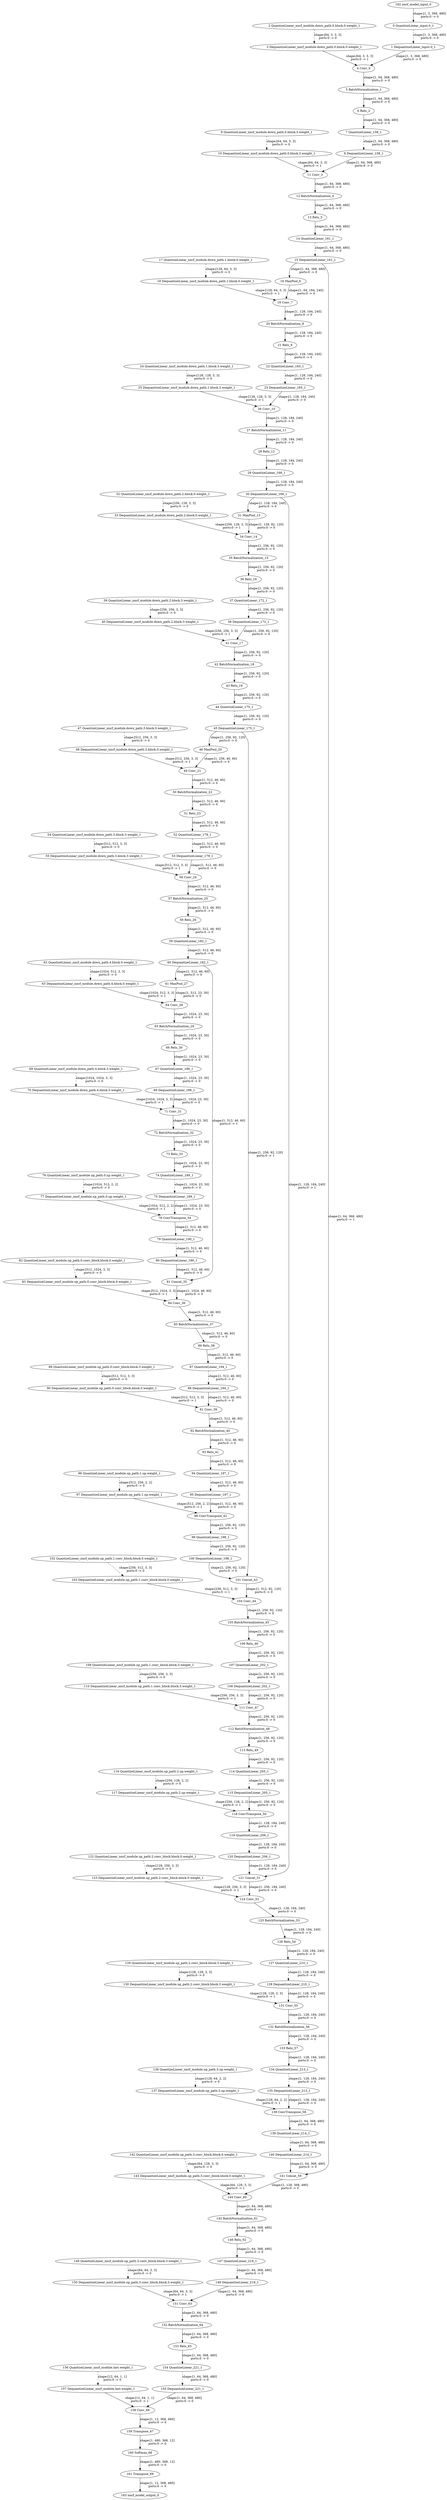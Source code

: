 strict digraph  {
"0 QuantizeLinear_input.0_1" [id=0, type=QuantizeLinear];
"1 DequantizeLinear_input.0_1" [id=1, type=DequantizeLinear];
"2 QuantizeLinear_nncf_module.down_path.0.block.0.weight_1" [id=2, type=QuantizeLinear];
"3 DequantizeLinear_nncf_module.down_path.0.block.0.weight_1" [id=3, type=DequantizeLinear];
"4 Conv_0" [id=4, type=Conv];
"5 BatchNormalization_1" [id=5, type=BatchNormalization];
"6 Relu_2" [id=6, type=Relu];
"7 QuantizeLinear_158_1" [id=7, type=QuantizeLinear];
"8 DequantizeLinear_158_1" [id=8, type=DequantizeLinear];
"9 QuantizeLinear_nncf_module.down_path.0.block.3.weight_1" [id=9, type=QuantizeLinear];
"10 DequantizeLinear_nncf_module.down_path.0.block.3.weight_1" [id=10, type=DequantizeLinear];
"11 Conv_3" [id=11, type=Conv];
"12 BatchNormalization_4" [id=12, type=BatchNormalization];
"13 Relu_5" [id=13, type=Relu];
"14 QuantizeLinear_161_1" [id=14, type=QuantizeLinear];
"15 DequantizeLinear_161_1" [id=15, type=DequantizeLinear];
"16 MaxPool_6" [id=16, type=MaxPool];
"17 QuantizeLinear_nncf_module.down_path.1.block.0.weight_1" [id=17, type=QuantizeLinear];
"18 DequantizeLinear_nncf_module.down_path.1.block.0.weight_1" [id=18, type=DequantizeLinear];
"19 Conv_7" [id=19, type=Conv];
"20 BatchNormalization_8" [id=20, type=BatchNormalization];
"21 Relu_9" [id=21, type=Relu];
"22 QuantizeLinear_165_1" [id=22, type=QuantizeLinear];
"23 DequantizeLinear_165_1" [id=23, type=DequantizeLinear];
"24 QuantizeLinear_nncf_module.down_path.1.block.3.weight_1" [id=24, type=QuantizeLinear];
"25 DequantizeLinear_nncf_module.down_path.1.block.3.weight_1" [id=25, type=DequantizeLinear];
"26 Conv_10" [id=26, type=Conv];
"27 BatchNormalization_11" [id=27, type=BatchNormalization];
"28 Relu_12" [id=28, type=Relu];
"29 QuantizeLinear_168_1" [id=29, type=QuantizeLinear];
"30 DequantizeLinear_168_1" [id=30, type=DequantizeLinear];
"31 MaxPool_13" [id=31, type=MaxPool];
"32 QuantizeLinear_nncf_module.down_path.2.block.0.weight_1" [id=32, type=QuantizeLinear];
"33 DequantizeLinear_nncf_module.down_path.2.block.0.weight_1" [id=33, type=DequantizeLinear];
"34 Conv_14" [id=34, type=Conv];
"35 BatchNormalization_15" [id=35, type=BatchNormalization];
"36 Relu_16" [id=36, type=Relu];
"37 QuantizeLinear_172_1" [id=37, type=QuantizeLinear];
"38 DequantizeLinear_172_1" [id=38, type=DequantizeLinear];
"39 QuantizeLinear_nncf_module.down_path.2.block.3.weight_1" [id=39, type=QuantizeLinear];
"40 DequantizeLinear_nncf_module.down_path.2.block.3.weight_1" [id=40, type=DequantizeLinear];
"41 Conv_17" [id=41, type=Conv];
"42 BatchNormalization_18" [id=42, type=BatchNormalization];
"43 Relu_19" [id=43, type=Relu];
"44 QuantizeLinear_175_1" [id=44, type=QuantizeLinear];
"45 DequantizeLinear_175_1" [id=45, type=DequantizeLinear];
"46 MaxPool_20" [id=46, type=MaxPool];
"47 QuantizeLinear_nncf_module.down_path.3.block.0.weight_1" [id=47, type=QuantizeLinear];
"48 DequantizeLinear_nncf_module.down_path.3.block.0.weight_1" [id=48, type=DequantizeLinear];
"49 Conv_21" [id=49, type=Conv];
"50 BatchNormalization_22" [id=50, type=BatchNormalization];
"51 Relu_23" [id=51, type=Relu];
"52 QuantizeLinear_179_1" [id=52, type=QuantizeLinear];
"53 DequantizeLinear_179_1" [id=53, type=DequantizeLinear];
"54 QuantizeLinear_nncf_module.down_path.3.block.3.weight_1" [id=54, type=QuantizeLinear];
"55 DequantizeLinear_nncf_module.down_path.3.block.3.weight_1" [id=55, type=DequantizeLinear];
"56 Conv_24" [id=56, type=Conv];
"57 BatchNormalization_25" [id=57, type=BatchNormalization];
"58 Relu_26" [id=58, type=Relu];
"59 QuantizeLinear_182_1" [id=59, type=QuantizeLinear];
"60 DequantizeLinear_182_1" [id=60, type=DequantizeLinear];
"61 MaxPool_27" [id=61, type=MaxPool];
"62 QuantizeLinear_nncf_module.down_path.4.block.0.weight_1" [id=62, type=QuantizeLinear];
"63 DequantizeLinear_nncf_module.down_path.4.block.0.weight_1" [id=63, type=DequantizeLinear];
"64 Conv_28" [id=64, type=Conv];
"65 BatchNormalization_29" [id=65, type=BatchNormalization];
"66 Relu_30" [id=66, type=Relu];
"67 QuantizeLinear_186_1" [id=67, type=QuantizeLinear];
"68 DequantizeLinear_186_1" [id=68, type=DequantizeLinear];
"69 QuantizeLinear_nncf_module.down_path.4.block.3.weight_1" [id=69, type=QuantizeLinear];
"70 DequantizeLinear_nncf_module.down_path.4.block.3.weight_1" [id=70, type=DequantizeLinear];
"71 Conv_31" [id=71, type=Conv];
"72 BatchNormalization_32" [id=72, type=BatchNormalization];
"73 Relu_33" [id=73, type=Relu];
"74 QuantizeLinear_189_1" [id=74, type=QuantizeLinear];
"75 DequantizeLinear_189_1" [id=75, type=DequantizeLinear];
"76 QuantizeLinear_nncf_module.up_path.0.up.weight_1" [id=76, type=QuantizeLinear];
"77 DequantizeLinear_nncf_module.up_path.0.up.weight_1" [id=77, type=DequantizeLinear];
"78 ConvTranspose_34" [id=78, type=ConvTranspose];
"79 QuantizeLinear_190_1" [id=79, type=QuantizeLinear];
"80 DequantizeLinear_190_1" [id=80, type=DequantizeLinear];
"81 Concat_35" [id=81, type=Concat];
"82 QuantizeLinear_nncf_module.up_path.0.conv_block.block.0.weight_1" [id=82, type=QuantizeLinear];
"83 DequantizeLinear_nncf_module.up_path.0.conv_block.block.0.weight_1" [id=83, type=DequantizeLinear];
"84 Conv_36" [id=84, type=Conv];
"85 BatchNormalization_37" [id=85, type=BatchNormalization];
"86 Relu_38" [id=86, type=Relu];
"87 QuantizeLinear_194_1" [id=87, type=QuantizeLinear];
"88 DequantizeLinear_194_1" [id=88, type=DequantizeLinear];
"89 QuantizeLinear_nncf_module.up_path.0.conv_block.block.3.weight_1" [id=89, type=QuantizeLinear];
"90 DequantizeLinear_nncf_module.up_path.0.conv_block.block.3.weight_1" [id=90, type=DequantizeLinear];
"91 Conv_39" [id=91, type=Conv];
"92 BatchNormalization_40" [id=92, type=BatchNormalization];
"93 Relu_41" [id=93, type=Relu];
"94 QuantizeLinear_197_1" [id=94, type=QuantizeLinear];
"95 DequantizeLinear_197_1" [id=95, type=DequantizeLinear];
"96 QuantizeLinear_nncf_module.up_path.1.up.weight_1" [id=96, type=QuantizeLinear];
"97 DequantizeLinear_nncf_module.up_path.1.up.weight_1" [id=97, type=DequantizeLinear];
"98 ConvTranspose_42" [id=98, type=ConvTranspose];
"99 QuantizeLinear_198_1" [id=99, type=QuantizeLinear];
"100 DequantizeLinear_198_1" [id=100, type=DequantizeLinear];
"101 Concat_43" [id=101, type=Concat];
"102 QuantizeLinear_nncf_module.up_path.1.conv_block.block.0.weight_1" [id=102, type=QuantizeLinear];
"103 DequantizeLinear_nncf_module.up_path.1.conv_block.block.0.weight_1" [id=103, type=DequantizeLinear];
"104 Conv_44" [id=104, type=Conv];
"105 BatchNormalization_45" [id=105, type=BatchNormalization];
"106 Relu_46" [id=106, type=Relu];
"107 QuantizeLinear_202_1" [id=107, type=QuantizeLinear];
"108 DequantizeLinear_202_1" [id=108, type=DequantizeLinear];
"109 QuantizeLinear_nncf_module.up_path.1.conv_block.block.3.weight_1" [id=109, type=QuantizeLinear];
"110 DequantizeLinear_nncf_module.up_path.1.conv_block.block.3.weight_1" [id=110, type=DequantizeLinear];
"111 Conv_47" [id=111, type=Conv];
"112 BatchNormalization_48" [id=112, type=BatchNormalization];
"113 Relu_49" [id=113, type=Relu];
"114 QuantizeLinear_205_1" [id=114, type=QuantizeLinear];
"115 DequantizeLinear_205_1" [id=115, type=DequantizeLinear];
"116 QuantizeLinear_nncf_module.up_path.2.up.weight_1" [id=116, type=QuantizeLinear];
"117 DequantizeLinear_nncf_module.up_path.2.up.weight_1" [id=117, type=DequantizeLinear];
"118 ConvTranspose_50" [id=118, type=ConvTranspose];
"119 QuantizeLinear_206_1" [id=119, type=QuantizeLinear];
"120 DequantizeLinear_206_1" [id=120, type=DequantizeLinear];
"121 Concat_51" [id=121, type=Concat];
"122 QuantizeLinear_nncf_module.up_path.2.conv_block.block.0.weight_1" [id=122, type=QuantizeLinear];
"123 DequantizeLinear_nncf_module.up_path.2.conv_block.block.0.weight_1" [id=123, type=DequantizeLinear];
"124 Conv_52" [id=124, type=Conv];
"125 BatchNormalization_53" [id=125, type=BatchNormalization];
"126 Relu_54" [id=126, type=Relu];
"127 QuantizeLinear_210_1" [id=127, type=QuantizeLinear];
"128 DequantizeLinear_210_1" [id=128, type=DequantizeLinear];
"129 QuantizeLinear_nncf_module.up_path.2.conv_block.block.3.weight_1" [id=129, type=QuantizeLinear];
"130 DequantizeLinear_nncf_module.up_path.2.conv_block.block.3.weight_1" [id=130, type=DequantizeLinear];
"131 Conv_55" [id=131, type=Conv];
"132 BatchNormalization_56" [id=132, type=BatchNormalization];
"133 Relu_57" [id=133, type=Relu];
"134 QuantizeLinear_213_1" [id=134, type=QuantizeLinear];
"135 DequantizeLinear_213_1" [id=135, type=DequantizeLinear];
"136 QuantizeLinear_nncf_module.up_path.3.up.weight_1" [id=136, type=QuantizeLinear];
"137 DequantizeLinear_nncf_module.up_path.3.up.weight_1" [id=137, type=DequantizeLinear];
"138 ConvTranspose_58" [id=138, type=ConvTranspose];
"139 QuantizeLinear_214_1" [id=139, type=QuantizeLinear];
"140 DequantizeLinear_214_1" [id=140, type=DequantizeLinear];
"141 Concat_59" [id=141, type=Concat];
"142 QuantizeLinear_nncf_module.up_path.3.conv_block.block.0.weight_1" [id=142, type=QuantizeLinear];
"143 DequantizeLinear_nncf_module.up_path.3.conv_block.block.0.weight_1" [id=143, type=DequantizeLinear];
"144 Conv_60" [id=144, type=Conv];
"145 BatchNormalization_61" [id=145, type=BatchNormalization];
"146 Relu_62" [id=146, type=Relu];
"147 QuantizeLinear_218_1" [id=147, type=QuantizeLinear];
"148 DequantizeLinear_218_1" [id=148, type=DequantizeLinear];
"149 QuantizeLinear_nncf_module.up_path.3.conv_block.block.3.weight_1" [id=149, type=QuantizeLinear];
"150 DequantizeLinear_nncf_module.up_path.3.conv_block.block.3.weight_1" [id=150, type=DequantizeLinear];
"151 Conv_63" [id=151, type=Conv];
"152 BatchNormalization_64" [id=152, type=BatchNormalization];
"153 Relu_65" [id=153, type=Relu];
"154 QuantizeLinear_221_1" [id=154, type=QuantizeLinear];
"155 DequantizeLinear_221_1" [id=155, type=DequantizeLinear];
"156 QuantizeLinear_nncf_module.last.weight_1" [id=156, type=QuantizeLinear];
"157 DequantizeLinear_nncf_module.last.weight_1" [id=157, type=DequantizeLinear];
"158 Conv_66" [id=158, type=Conv];
"159 Transpose_67" [id=159, type=Transpose];
"160 Softmax_68" [id=160, type=Softmax];
"161 Transpose_69" [id=161, type=Transpose];
"162 nncf_model_input_0" [id=162, type=nncf_model_input];
"163 nncf_model_output_0" [id=163, type=nncf_model_output];
"0 QuantizeLinear_input.0_1" -> "1 DequantizeLinear_input.0_1"  [label="shape:[1, 3, 368, 480]\nports:0 -> 0", style=dashed];
"1 DequantizeLinear_input.0_1" -> "4 Conv_0"  [label="shape:[1, 3, 368, 480]\nports:0 -> 0", style=solid];
"2 QuantizeLinear_nncf_module.down_path.0.block.0.weight_1" -> "3 DequantizeLinear_nncf_module.down_path.0.block.0.weight_1"  [label="shape:[64, 3, 3, 3]\nports:0 -> 0", style=dashed];
"3 DequantizeLinear_nncf_module.down_path.0.block.0.weight_1" -> "4 Conv_0"  [label="shape:[64, 3, 3, 3]\nports:0 -> 1", style=solid];
"4 Conv_0" -> "5 BatchNormalization_1"  [label="shape:[1, 64, 368, 480]\nports:0 -> 0", style=solid];
"5 BatchNormalization_1" -> "6 Relu_2"  [label="shape:[1, 64, 368, 480]\nports:0 -> 0", style=solid];
"6 Relu_2" -> "7 QuantizeLinear_158_1"  [label="shape:[1, 64, 368, 480]\nports:0 -> 0", style=solid];
"7 QuantizeLinear_158_1" -> "8 DequantizeLinear_158_1"  [label="shape:[1, 64, 368, 480]\nports:0 -> 0", style=dashed];
"8 DequantizeLinear_158_1" -> "11 Conv_3"  [label="shape:[1, 64, 368, 480]\nports:0 -> 0", style=solid];
"9 QuantizeLinear_nncf_module.down_path.0.block.3.weight_1" -> "10 DequantizeLinear_nncf_module.down_path.0.block.3.weight_1"  [label="shape:[64, 64, 3, 3]\nports:0 -> 0", style=dashed];
"10 DequantizeLinear_nncf_module.down_path.0.block.3.weight_1" -> "11 Conv_3"  [label="shape:[64, 64, 3, 3]\nports:0 -> 1", style=solid];
"11 Conv_3" -> "12 BatchNormalization_4"  [label="shape:[1, 64, 368, 480]\nports:0 -> 0", style=solid];
"12 BatchNormalization_4" -> "13 Relu_5"  [label="shape:[1, 64, 368, 480]\nports:0 -> 0", style=solid];
"13 Relu_5" -> "14 QuantizeLinear_161_1"  [label="shape:[1, 64, 368, 480]\nports:0 -> 0", style=solid];
"14 QuantizeLinear_161_1" -> "15 DequantizeLinear_161_1"  [label="shape:[1, 64, 368, 480]\nports:0 -> 0", style=dashed];
"15 DequantizeLinear_161_1" -> "16 MaxPool_6"  [label="shape:[1, 64, 368, 480]\nports:0 -> 0", style=solid];
"15 DequantizeLinear_161_1" -> "141 Concat_59"  [label="shape:[1, 64, 368, 480]\nports:0 -> 1", style=solid];
"16 MaxPool_6" -> "19 Conv_7"  [label="shape:[1, 64, 184, 240]\nports:0 -> 0", style=solid];
"17 QuantizeLinear_nncf_module.down_path.1.block.0.weight_1" -> "18 DequantizeLinear_nncf_module.down_path.1.block.0.weight_1"  [label="shape:[128, 64, 3, 3]\nports:0 -> 0", style=dashed];
"18 DequantizeLinear_nncf_module.down_path.1.block.0.weight_1" -> "19 Conv_7"  [label="shape:[128, 64, 3, 3]\nports:0 -> 1", style=solid];
"19 Conv_7" -> "20 BatchNormalization_8"  [label="shape:[1, 128, 184, 240]\nports:0 -> 0", style=solid];
"20 BatchNormalization_8" -> "21 Relu_9"  [label="shape:[1, 128, 184, 240]\nports:0 -> 0", style=solid];
"21 Relu_9" -> "22 QuantizeLinear_165_1"  [label="shape:[1, 128, 184, 240]\nports:0 -> 0", style=solid];
"22 QuantizeLinear_165_1" -> "23 DequantizeLinear_165_1"  [label="shape:[1, 128, 184, 240]\nports:0 -> 0", style=dashed];
"23 DequantizeLinear_165_1" -> "26 Conv_10"  [label="shape:[1, 128, 184, 240]\nports:0 -> 0", style=solid];
"24 QuantizeLinear_nncf_module.down_path.1.block.3.weight_1" -> "25 DequantizeLinear_nncf_module.down_path.1.block.3.weight_1"  [label="shape:[128, 128, 3, 3]\nports:0 -> 0", style=dashed];
"25 DequantizeLinear_nncf_module.down_path.1.block.3.weight_1" -> "26 Conv_10"  [label="shape:[128, 128, 3, 3]\nports:0 -> 1", style=solid];
"26 Conv_10" -> "27 BatchNormalization_11"  [label="shape:[1, 128, 184, 240]\nports:0 -> 0", style=solid];
"27 BatchNormalization_11" -> "28 Relu_12"  [label="shape:[1, 128, 184, 240]\nports:0 -> 0", style=solid];
"28 Relu_12" -> "29 QuantizeLinear_168_1"  [label="shape:[1, 128, 184, 240]\nports:0 -> 0", style=solid];
"29 QuantizeLinear_168_1" -> "30 DequantizeLinear_168_1"  [label="shape:[1, 128, 184, 240]\nports:0 -> 0", style=dashed];
"30 DequantizeLinear_168_1" -> "31 MaxPool_13"  [label="shape:[1, 128, 184, 240]\nports:0 -> 0", style=solid];
"30 DequantizeLinear_168_1" -> "121 Concat_51"  [label="shape:[1, 128, 184, 240]\nports:0 -> 1", style=solid];
"31 MaxPool_13" -> "34 Conv_14"  [label="shape:[1, 128, 92, 120]\nports:0 -> 0", style=solid];
"32 QuantizeLinear_nncf_module.down_path.2.block.0.weight_1" -> "33 DequantizeLinear_nncf_module.down_path.2.block.0.weight_1"  [label="shape:[256, 128, 3, 3]\nports:0 -> 0", style=dashed];
"33 DequantizeLinear_nncf_module.down_path.2.block.0.weight_1" -> "34 Conv_14"  [label="shape:[256, 128, 3, 3]\nports:0 -> 1", style=solid];
"34 Conv_14" -> "35 BatchNormalization_15"  [label="shape:[1, 256, 92, 120]\nports:0 -> 0", style=solid];
"35 BatchNormalization_15" -> "36 Relu_16"  [label="shape:[1, 256, 92, 120]\nports:0 -> 0", style=solid];
"36 Relu_16" -> "37 QuantizeLinear_172_1"  [label="shape:[1, 256, 92, 120]\nports:0 -> 0", style=solid];
"37 QuantizeLinear_172_1" -> "38 DequantizeLinear_172_1"  [label="shape:[1, 256, 92, 120]\nports:0 -> 0", style=dashed];
"38 DequantizeLinear_172_1" -> "41 Conv_17"  [label="shape:[1, 256, 92, 120]\nports:0 -> 0", style=solid];
"39 QuantizeLinear_nncf_module.down_path.2.block.3.weight_1" -> "40 DequantizeLinear_nncf_module.down_path.2.block.3.weight_1"  [label="shape:[256, 256, 3, 3]\nports:0 -> 0", style=dashed];
"40 DequantizeLinear_nncf_module.down_path.2.block.3.weight_1" -> "41 Conv_17"  [label="shape:[256, 256, 3, 3]\nports:0 -> 1", style=solid];
"41 Conv_17" -> "42 BatchNormalization_18"  [label="shape:[1, 256, 92, 120]\nports:0 -> 0", style=solid];
"42 BatchNormalization_18" -> "43 Relu_19"  [label="shape:[1, 256, 92, 120]\nports:0 -> 0", style=solid];
"43 Relu_19" -> "44 QuantizeLinear_175_1"  [label="shape:[1, 256, 92, 120]\nports:0 -> 0", style=solid];
"44 QuantizeLinear_175_1" -> "45 DequantizeLinear_175_1"  [label="shape:[1, 256, 92, 120]\nports:0 -> 0", style=dashed];
"45 DequantizeLinear_175_1" -> "46 MaxPool_20"  [label="shape:[1, 256, 92, 120]\nports:0 -> 0", style=solid];
"45 DequantizeLinear_175_1" -> "101 Concat_43"  [label="shape:[1, 256, 92, 120]\nports:0 -> 1", style=solid];
"46 MaxPool_20" -> "49 Conv_21"  [label="shape:[1, 256, 46, 60]\nports:0 -> 0", style=solid];
"47 QuantizeLinear_nncf_module.down_path.3.block.0.weight_1" -> "48 DequantizeLinear_nncf_module.down_path.3.block.0.weight_1"  [label="shape:[512, 256, 3, 3]\nports:0 -> 0", style=dashed];
"48 DequantizeLinear_nncf_module.down_path.3.block.0.weight_1" -> "49 Conv_21"  [label="shape:[512, 256, 3, 3]\nports:0 -> 1", style=solid];
"49 Conv_21" -> "50 BatchNormalization_22"  [label="shape:[1, 512, 46, 60]\nports:0 -> 0", style=solid];
"50 BatchNormalization_22" -> "51 Relu_23"  [label="shape:[1, 512, 46, 60]\nports:0 -> 0", style=solid];
"51 Relu_23" -> "52 QuantizeLinear_179_1"  [label="shape:[1, 512, 46, 60]\nports:0 -> 0", style=solid];
"52 QuantizeLinear_179_1" -> "53 DequantizeLinear_179_1"  [label="shape:[1, 512, 46, 60]\nports:0 -> 0", style=dashed];
"53 DequantizeLinear_179_1" -> "56 Conv_24"  [label="shape:[1, 512, 46, 60]\nports:0 -> 0", style=solid];
"54 QuantizeLinear_nncf_module.down_path.3.block.3.weight_1" -> "55 DequantizeLinear_nncf_module.down_path.3.block.3.weight_1"  [label="shape:[512, 512, 3, 3]\nports:0 -> 0", style=dashed];
"55 DequantizeLinear_nncf_module.down_path.3.block.3.weight_1" -> "56 Conv_24"  [label="shape:[512, 512, 3, 3]\nports:0 -> 1", style=solid];
"56 Conv_24" -> "57 BatchNormalization_25"  [label="shape:[1, 512, 46, 60]\nports:0 -> 0", style=solid];
"57 BatchNormalization_25" -> "58 Relu_26"  [label="shape:[1, 512, 46, 60]\nports:0 -> 0", style=solid];
"58 Relu_26" -> "59 QuantizeLinear_182_1"  [label="shape:[1, 512, 46, 60]\nports:0 -> 0", style=solid];
"59 QuantizeLinear_182_1" -> "60 DequantizeLinear_182_1"  [label="shape:[1, 512, 46, 60]\nports:0 -> 0", style=dashed];
"60 DequantizeLinear_182_1" -> "61 MaxPool_27"  [label="shape:[1, 512, 46, 60]\nports:0 -> 0", style=solid];
"60 DequantizeLinear_182_1" -> "81 Concat_35"  [label="shape:[1, 512, 46, 60]\nports:0 -> 1", style=solid];
"61 MaxPool_27" -> "64 Conv_28"  [label="shape:[1, 512, 23, 30]\nports:0 -> 0", style=solid];
"62 QuantizeLinear_nncf_module.down_path.4.block.0.weight_1" -> "63 DequantizeLinear_nncf_module.down_path.4.block.0.weight_1"  [label="shape:[1024, 512, 3, 3]\nports:0 -> 0", style=dashed];
"63 DequantizeLinear_nncf_module.down_path.4.block.0.weight_1" -> "64 Conv_28"  [label="shape:[1024, 512, 3, 3]\nports:0 -> 1", style=solid];
"64 Conv_28" -> "65 BatchNormalization_29"  [label="shape:[1, 1024, 23, 30]\nports:0 -> 0", style=solid];
"65 BatchNormalization_29" -> "66 Relu_30"  [label="shape:[1, 1024, 23, 30]\nports:0 -> 0", style=solid];
"66 Relu_30" -> "67 QuantizeLinear_186_1"  [label="shape:[1, 1024, 23, 30]\nports:0 -> 0", style=solid];
"67 QuantizeLinear_186_1" -> "68 DequantizeLinear_186_1"  [label="shape:[1, 1024, 23, 30]\nports:0 -> 0", style=dashed];
"68 DequantizeLinear_186_1" -> "71 Conv_31"  [label="shape:[1, 1024, 23, 30]\nports:0 -> 0", style=solid];
"69 QuantizeLinear_nncf_module.down_path.4.block.3.weight_1" -> "70 DequantizeLinear_nncf_module.down_path.4.block.3.weight_1"  [label="shape:[1024, 1024, 3, 3]\nports:0 -> 0", style=dashed];
"70 DequantizeLinear_nncf_module.down_path.4.block.3.weight_1" -> "71 Conv_31"  [label="shape:[1024, 1024, 3, 3]\nports:0 -> 1", style=solid];
"71 Conv_31" -> "72 BatchNormalization_32"  [label="shape:[1, 1024, 23, 30]\nports:0 -> 0", style=solid];
"72 BatchNormalization_32" -> "73 Relu_33"  [label="shape:[1, 1024, 23, 30]\nports:0 -> 0", style=solid];
"73 Relu_33" -> "74 QuantizeLinear_189_1"  [label="shape:[1, 1024, 23, 30]\nports:0 -> 0", style=solid];
"74 QuantizeLinear_189_1" -> "75 DequantizeLinear_189_1"  [label="shape:[1, 1024, 23, 30]\nports:0 -> 0", style=dashed];
"75 DequantizeLinear_189_1" -> "78 ConvTranspose_34"  [label="shape:[1, 1024, 23, 30]\nports:0 -> 0", style=solid];
"76 QuantizeLinear_nncf_module.up_path.0.up.weight_1" -> "77 DequantizeLinear_nncf_module.up_path.0.up.weight_1"  [label="shape:[1024, 512, 2, 2]\nports:0 -> 0", style=dashed];
"77 DequantizeLinear_nncf_module.up_path.0.up.weight_1" -> "78 ConvTranspose_34"  [label="shape:[1024, 512, 2, 2]\nports:0 -> 1", style=solid];
"78 ConvTranspose_34" -> "79 QuantizeLinear_190_1"  [label="shape:[1, 512, 46, 60]\nports:0 -> 0", style=solid];
"79 QuantizeLinear_190_1" -> "80 DequantizeLinear_190_1"  [label="shape:[1, 512, 46, 60]\nports:0 -> 0", style=dashed];
"80 DequantizeLinear_190_1" -> "81 Concat_35"  [label="shape:[1, 512, 46, 60]\nports:0 -> 0", style=solid];
"81 Concat_35" -> "84 Conv_36"  [label="shape:[1, 1024, 46, 60]\nports:0 -> 0", style=solid];
"82 QuantizeLinear_nncf_module.up_path.0.conv_block.block.0.weight_1" -> "83 DequantizeLinear_nncf_module.up_path.0.conv_block.block.0.weight_1"  [label="shape:[512, 1024, 3, 3]\nports:0 -> 0", style=dashed];
"83 DequantizeLinear_nncf_module.up_path.0.conv_block.block.0.weight_1" -> "84 Conv_36"  [label="shape:[512, 1024, 3, 3]\nports:0 -> 1", style=solid];
"84 Conv_36" -> "85 BatchNormalization_37"  [label="shape:[1, 512, 46, 60]\nports:0 -> 0", style=solid];
"85 BatchNormalization_37" -> "86 Relu_38"  [label="shape:[1, 512, 46, 60]\nports:0 -> 0", style=solid];
"86 Relu_38" -> "87 QuantizeLinear_194_1"  [label="shape:[1, 512, 46, 60]\nports:0 -> 0", style=solid];
"87 QuantizeLinear_194_1" -> "88 DequantizeLinear_194_1"  [label="shape:[1, 512, 46, 60]\nports:0 -> 0", style=dashed];
"88 DequantizeLinear_194_1" -> "91 Conv_39"  [label="shape:[1, 512, 46, 60]\nports:0 -> 0", style=solid];
"89 QuantizeLinear_nncf_module.up_path.0.conv_block.block.3.weight_1" -> "90 DequantizeLinear_nncf_module.up_path.0.conv_block.block.3.weight_1"  [label="shape:[512, 512, 3, 3]\nports:0 -> 0", style=dashed];
"90 DequantizeLinear_nncf_module.up_path.0.conv_block.block.3.weight_1" -> "91 Conv_39"  [label="shape:[512, 512, 3, 3]\nports:0 -> 1", style=solid];
"91 Conv_39" -> "92 BatchNormalization_40"  [label="shape:[1, 512, 46, 60]\nports:0 -> 0", style=solid];
"92 BatchNormalization_40" -> "93 Relu_41"  [label="shape:[1, 512, 46, 60]\nports:0 -> 0", style=solid];
"93 Relu_41" -> "94 QuantizeLinear_197_1"  [label="shape:[1, 512, 46, 60]\nports:0 -> 0", style=solid];
"94 QuantizeLinear_197_1" -> "95 DequantizeLinear_197_1"  [label="shape:[1, 512, 46, 60]\nports:0 -> 0", style=dashed];
"95 DequantizeLinear_197_1" -> "98 ConvTranspose_42"  [label="shape:[1, 512, 46, 60]\nports:0 -> 0", style=solid];
"96 QuantizeLinear_nncf_module.up_path.1.up.weight_1" -> "97 DequantizeLinear_nncf_module.up_path.1.up.weight_1"  [label="shape:[512, 256, 2, 2]\nports:0 -> 0", style=dashed];
"97 DequantizeLinear_nncf_module.up_path.1.up.weight_1" -> "98 ConvTranspose_42"  [label="shape:[512, 256, 2, 2]\nports:0 -> 1", style=solid];
"98 ConvTranspose_42" -> "99 QuantizeLinear_198_1"  [label="shape:[1, 256, 92, 120]\nports:0 -> 0", style=solid];
"99 QuantizeLinear_198_1" -> "100 DequantizeLinear_198_1"  [label="shape:[1, 256, 92, 120]\nports:0 -> 0", style=dashed];
"100 DequantizeLinear_198_1" -> "101 Concat_43"  [label="shape:[1, 256, 92, 120]\nports:0 -> 0", style=solid];
"101 Concat_43" -> "104 Conv_44"  [label="shape:[1, 512, 92, 120]\nports:0 -> 0", style=solid];
"102 QuantizeLinear_nncf_module.up_path.1.conv_block.block.0.weight_1" -> "103 DequantizeLinear_nncf_module.up_path.1.conv_block.block.0.weight_1"  [label="shape:[256, 512, 3, 3]\nports:0 -> 0", style=dashed];
"103 DequantizeLinear_nncf_module.up_path.1.conv_block.block.0.weight_1" -> "104 Conv_44"  [label="shape:[256, 512, 3, 3]\nports:0 -> 1", style=solid];
"104 Conv_44" -> "105 BatchNormalization_45"  [label="shape:[1, 256, 92, 120]\nports:0 -> 0", style=solid];
"105 BatchNormalization_45" -> "106 Relu_46"  [label="shape:[1, 256, 92, 120]\nports:0 -> 0", style=solid];
"106 Relu_46" -> "107 QuantizeLinear_202_1"  [label="shape:[1, 256, 92, 120]\nports:0 -> 0", style=solid];
"107 QuantizeLinear_202_1" -> "108 DequantizeLinear_202_1"  [label="shape:[1, 256, 92, 120]\nports:0 -> 0", style=dashed];
"108 DequantizeLinear_202_1" -> "111 Conv_47"  [label="shape:[1, 256, 92, 120]\nports:0 -> 0", style=solid];
"109 QuantizeLinear_nncf_module.up_path.1.conv_block.block.3.weight_1" -> "110 DequantizeLinear_nncf_module.up_path.1.conv_block.block.3.weight_1"  [label="shape:[256, 256, 3, 3]\nports:0 -> 0", style=dashed];
"110 DequantizeLinear_nncf_module.up_path.1.conv_block.block.3.weight_1" -> "111 Conv_47"  [label="shape:[256, 256, 3, 3]\nports:0 -> 1", style=solid];
"111 Conv_47" -> "112 BatchNormalization_48"  [label="shape:[1, 256, 92, 120]\nports:0 -> 0", style=solid];
"112 BatchNormalization_48" -> "113 Relu_49"  [label="shape:[1, 256, 92, 120]\nports:0 -> 0", style=solid];
"113 Relu_49" -> "114 QuantizeLinear_205_1"  [label="shape:[1, 256, 92, 120]\nports:0 -> 0", style=solid];
"114 QuantizeLinear_205_1" -> "115 DequantizeLinear_205_1"  [label="shape:[1, 256, 92, 120]\nports:0 -> 0", style=dashed];
"115 DequantizeLinear_205_1" -> "118 ConvTranspose_50"  [label="shape:[1, 256, 92, 120]\nports:0 -> 0", style=solid];
"116 QuantizeLinear_nncf_module.up_path.2.up.weight_1" -> "117 DequantizeLinear_nncf_module.up_path.2.up.weight_1"  [label="shape:[256, 128, 2, 2]\nports:0 -> 0", style=dashed];
"117 DequantizeLinear_nncf_module.up_path.2.up.weight_1" -> "118 ConvTranspose_50"  [label="shape:[256, 128, 2, 2]\nports:0 -> 1", style=solid];
"118 ConvTranspose_50" -> "119 QuantizeLinear_206_1"  [label="shape:[1, 128, 184, 240]\nports:0 -> 0", style=solid];
"119 QuantizeLinear_206_1" -> "120 DequantizeLinear_206_1"  [label="shape:[1, 128, 184, 240]\nports:0 -> 0", style=dashed];
"120 DequantizeLinear_206_1" -> "121 Concat_51"  [label="shape:[1, 128, 184, 240]\nports:0 -> 0", style=solid];
"121 Concat_51" -> "124 Conv_52"  [label="shape:[1, 256, 184, 240]\nports:0 -> 0", style=solid];
"122 QuantizeLinear_nncf_module.up_path.2.conv_block.block.0.weight_1" -> "123 DequantizeLinear_nncf_module.up_path.2.conv_block.block.0.weight_1"  [label="shape:[128, 256, 3, 3]\nports:0 -> 0", style=dashed];
"123 DequantizeLinear_nncf_module.up_path.2.conv_block.block.0.weight_1" -> "124 Conv_52"  [label="shape:[128, 256, 3, 3]\nports:0 -> 1", style=solid];
"124 Conv_52" -> "125 BatchNormalization_53"  [label="shape:[1, 128, 184, 240]\nports:0 -> 0", style=solid];
"125 BatchNormalization_53" -> "126 Relu_54"  [label="shape:[1, 128, 184, 240]\nports:0 -> 0", style=solid];
"126 Relu_54" -> "127 QuantizeLinear_210_1"  [label="shape:[1, 128, 184, 240]\nports:0 -> 0", style=solid];
"127 QuantizeLinear_210_1" -> "128 DequantizeLinear_210_1"  [label="shape:[1, 128, 184, 240]\nports:0 -> 0", style=dashed];
"128 DequantizeLinear_210_1" -> "131 Conv_55"  [label="shape:[1, 128, 184, 240]\nports:0 -> 0", style=solid];
"129 QuantizeLinear_nncf_module.up_path.2.conv_block.block.3.weight_1" -> "130 DequantizeLinear_nncf_module.up_path.2.conv_block.block.3.weight_1"  [label="shape:[128, 128, 3, 3]\nports:0 -> 0", style=dashed];
"130 DequantizeLinear_nncf_module.up_path.2.conv_block.block.3.weight_1" -> "131 Conv_55"  [label="shape:[128, 128, 3, 3]\nports:0 -> 1", style=solid];
"131 Conv_55" -> "132 BatchNormalization_56"  [label="shape:[1, 128, 184, 240]\nports:0 -> 0", style=solid];
"132 BatchNormalization_56" -> "133 Relu_57"  [label="shape:[1, 128, 184, 240]\nports:0 -> 0", style=solid];
"133 Relu_57" -> "134 QuantizeLinear_213_1"  [label="shape:[1, 128, 184, 240]\nports:0 -> 0", style=solid];
"134 QuantizeLinear_213_1" -> "135 DequantizeLinear_213_1"  [label="shape:[1, 128, 184, 240]\nports:0 -> 0", style=dashed];
"135 DequantizeLinear_213_1" -> "138 ConvTranspose_58"  [label="shape:[1, 128, 184, 240]\nports:0 -> 0", style=solid];
"136 QuantizeLinear_nncf_module.up_path.3.up.weight_1" -> "137 DequantizeLinear_nncf_module.up_path.3.up.weight_1"  [label="shape:[128, 64, 2, 2]\nports:0 -> 0", style=dashed];
"137 DequantizeLinear_nncf_module.up_path.3.up.weight_1" -> "138 ConvTranspose_58"  [label="shape:[128, 64, 2, 2]\nports:0 -> 1", style=solid];
"138 ConvTranspose_58" -> "139 QuantizeLinear_214_1"  [label="shape:[1, 64, 368, 480]\nports:0 -> 0", style=solid];
"139 QuantizeLinear_214_1" -> "140 DequantizeLinear_214_1"  [label="shape:[1, 64, 368, 480]\nports:0 -> 0", style=dashed];
"140 DequantizeLinear_214_1" -> "141 Concat_59"  [label="shape:[1, 64, 368, 480]\nports:0 -> 0", style=solid];
"141 Concat_59" -> "144 Conv_60"  [label="shape:[1, 128, 368, 480]\nports:0 -> 0", style=solid];
"142 QuantizeLinear_nncf_module.up_path.3.conv_block.block.0.weight_1" -> "143 DequantizeLinear_nncf_module.up_path.3.conv_block.block.0.weight_1"  [label="shape:[64, 128, 3, 3]\nports:0 -> 0", style=dashed];
"143 DequantizeLinear_nncf_module.up_path.3.conv_block.block.0.weight_1" -> "144 Conv_60"  [label="shape:[64, 128, 3, 3]\nports:0 -> 1", style=solid];
"144 Conv_60" -> "145 BatchNormalization_61"  [label="shape:[1, 64, 368, 480]\nports:0 -> 0", style=solid];
"145 BatchNormalization_61" -> "146 Relu_62"  [label="shape:[1, 64, 368, 480]\nports:0 -> 0", style=solid];
"146 Relu_62" -> "147 QuantizeLinear_218_1"  [label="shape:[1, 64, 368, 480]\nports:0 -> 0", style=solid];
"147 QuantizeLinear_218_1" -> "148 DequantizeLinear_218_1"  [label="shape:[1, 64, 368, 480]\nports:0 -> 0", style=dashed];
"148 DequantizeLinear_218_1" -> "151 Conv_63"  [label="shape:[1, 64, 368, 480]\nports:0 -> 0", style=solid];
"149 QuantizeLinear_nncf_module.up_path.3.conv_block.block.3.weight_1" -> "150 DequantizeLinear_nncf_module.up_path.3.conv_block.block.3.weight_1"  [label="shape:[64, 64, 3, 3]\nports:0 -> 0", style=dashed];
"150 DequantizeLinear_nncf_module.up_path.3.conv_block.block.3.weight_1" -> "151 Conv_63"  [label="shape:[64, 64, 3, 3]\nports:0 -> 1", style=solid];
"151 Conv_63" -> "152 BatchNormalization_64"  [label="shape:[1, 64, 368, 480]\nports:0 -> 0", style=solid];
"152 BatchNormalization_64" -> "153 Relu_65"  [label="shape:[1, 64, 368, 480]\nports:0 -> 0", style=solid];
"153 Relu_65" -> "154 QuantizeLinear_221_1"  [label="shape:[1, 64, 368, 480]\nports:0 -> 0", style=solid];
"154 QuantizeLinear_221_1" -> "155 DequantizeLinear_221_1"  [label="shape:[1, 64, 368, 480]\nports:0 -> 0", style=dashed];
"155 DequantizeLinear_221_1" -> "158 Conv_66"  [label="shape:[1, 64, 368, 480]\nports:0 -> 0", style=solid];
"156 QuantizeLinear_nncf_module.last.weight_1" -> "157 DequantizeLinear_nncf_module.last.weight_1"  [label="shape:[12, 64, 1, 1]\nports:0 -> 0", style=dashed];
"157 DequantizeLinear_nncf_module.last.weight_1" -> "158 Conv_66"  [label="shape:[12, 64, 1, 1]\nports:0 -> 1", style=solid];
"158 Conv_66" -> "159 Transpose_67"  [label="shape:[1, 12, 368, 480]\nports:0 -> 0", style=solid];
"159 Transpose_67" -> "160 Softmax_68"  [label="shape:[1, 480, 368, 12]\nports:0 -> 0", style=solid];
"160 Softmax_68" -> "161 Transpose_69"  [label="shape:[1, 480, 368, 12]\nports:0 -> 0", style=solid];
"161 Transpose_69" -> "163 nncf_model_output_0"  [label="shape:[1, 12, 368, 480]\nports:0 -> 0", style=solid];
"162 nncf_model_input_0" -> "0 QuantizeLinear_input.0_1"  [label="shape:[1, 3, 368, 480]\nports:0 -> 0", style=solid];
}
